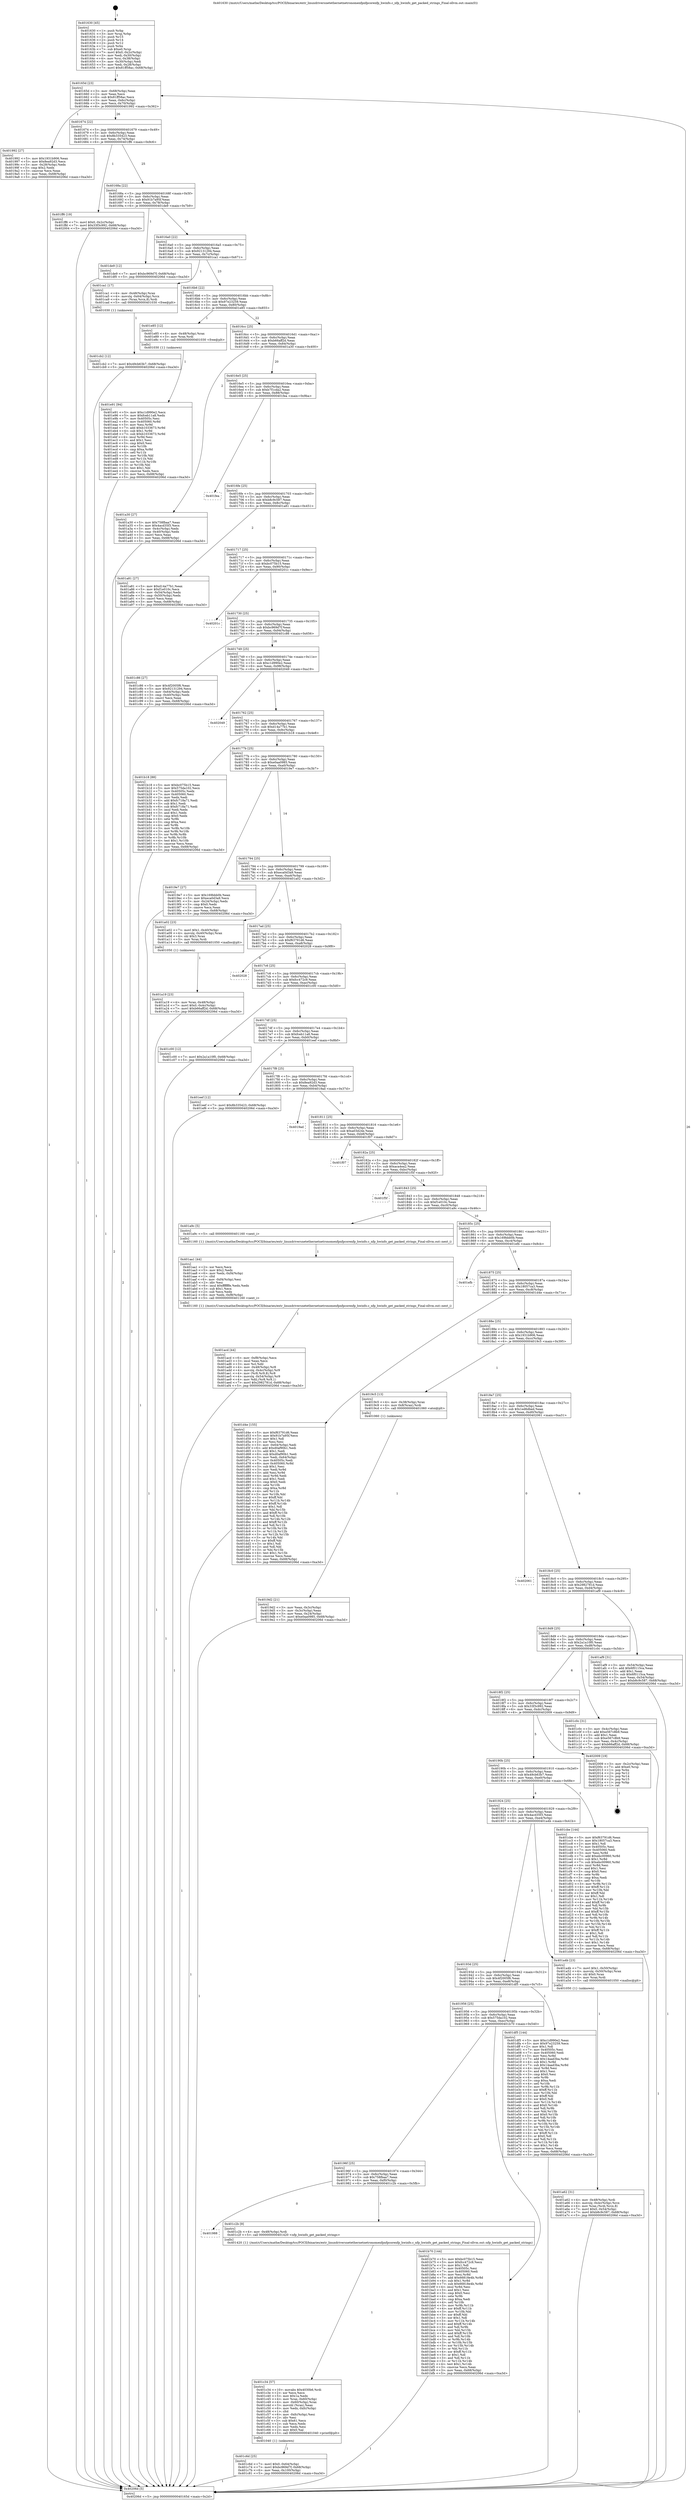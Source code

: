 digraph "0x401630" {
  label = "0x401630 (/mnt/c/Users/mathe/Desktop/tcc/POCII/binaries/extr_linuxdriversnetethernetnetronomenfpnfpcorenfp_hwinfo.c_nfp_hwinfo_get_packed_strings_Final-ollvm.out::main(0))"
  labelloc = "t"
  node[shape=record]

  Entry [label="",width=0.3,height=0.3,shape=circle,fillcolor=black,style=filled]
  "0x40165d" [label="{
     0x40165d [23]\l
     | [instrs]\l
     &nbsp;&nbsp;0x40165d \<+3\>: mov -0x68(%rbp),%eax\l
     &nbsp;&nbsp;0x401660 \<+2\>: mov %eax,%ecx\l
     &nbsp;&nbsp;0x401662 \<+6\>: sub $0x81ff58ac,%ecx\l
     &nbsp;&nbsp;0x401668 \<+3\>: mov %eax,-0x6c(%rbp)\l
     &nbsp;&nbsp;0x40166b \<+3\>: mov %ecx,-0x70(%rbp)\l
     &nbsp;&nbsp;0x40166e \<+6\>: je 0000000000401992 \<main+0x362\>\l
  }"]
  "0x401992" [label="{
     0x401992 [27]\l
     | [instrs]\l
     &nbsp;&nbsp;0x401992 \<+5\>: mov $0x1931b906,%eax\l
     &nbsp;&nbsp;0x401997 \<+5\>: mov $0x8ea92d3,%ecx\l
     &nbsp;&nbsp;0x40199c \<+3\>: mov -0x28(%rbp),%edx\l
     &nbsp;&nbsp;0x40199f \<+3\>: cmp $0x2,%edx\l
     &nbsp;&nbsp;0x4019a2 \<+3\>: cmovne %ecx,%eax\l
     &nbsp;&nbsp;0x4019a5 \<+3\>: mov %eax,-0x68(%rbp)\l
     &nbsp;&nbsp;0x4019a8 \<+5\>: jmp 000000000040206d \<main+0xa3d\>\l
  }"]
  "0x401674" [label="{
     0x401674 [22]\l
     | [instrs]\l
     &nbsp;&nbsp;0x401674 \<+5\>: jmp 0000000000401679 \<main+0x49\>\l
     &nbsp;&nbsp;0x401679 \<+3\>: mov -0x6c(%rbp),%eax\l
     &nbsp;&nbsp;0x40167c \<+5\>: sub $0x8b335423,%eax\l
     &nbsp;&nbsp;0x401681 \<+3\>: mov %eax,-0x74(%rbp)\l
     &nbsp;&nbsp;0x401684 \<+6\>: je 0000000000401ff6 \<main+0x9c6\>\l
  }"]
  "0x40206d" [label="{
     0x40206d [5]\l
     | [instrs]\l
     &nbsp;&nbsp;0x40206d \<+5\>: jmp 000000000040165d \<main+0x2d\>\l
  }"]
  "0x401630" [label="{
     0x401630 [45]\l
     | [instrs]\l
     &nbsp;&nbsp;0x401630 \<+1\>: push %rbp\l
     &nbsp;&nbsp;0x401631 \<+3\>: mov %rsp,%rbp\l
     &nbsp;&nbsp;0x401634 \<+2\>: push %r15\l
     &nbsp;&nbsp;0x401636 \<+2\>: push %r14\l
     &nbsp;&nbsp;0x401638 \<+2\>: push %r12\l
     &nbsp;&nbsp;0x40163a \<+1\>: push %rbx\l
     &nbsp;&nbsp;0x40163b \<+7\>: sub $0xe0,%rsp\l
     &nbsp;&nbsp;0x401642 \<+7\>: movl $0x0,-0x2c(%rbp)\l
     &nbsp;&nbsp;0x401649 \<+3\>: mov %edi,-0x30(%rbp)\l
     &nbsp;&nbsp;0x40164c \<+4\>: mov %rsi,-0x38(%rbp)\l
     &nbsp;&nbsp;0x401650 \<+3\>: mov -0x30(%rbp),%edi\l
     &nbsp;&nbsp;0x401653 \<+3\>: mov %edi,-0x28(%rbp)\l
     &nbsp;&nbsp;0x401656 \<+7\>: movl $0x81ff58ac,-0x68(%rbp)\l
  }"]
  Exit [label="",width=0.3,height=0.3,shape=circle,fillcolor=black,style=filled,peripheries=2]
  "0x401ff6" [label="{
     0x401ff6 [19]\l
     | [instrs]\l
     &nbsp;&nbsp;0x401ff6 \<+7\>: movl $0x0,-0x2c(%rbp)\l
     &nbsp;&nbsp;0x401ffd \<+7\>: movl $0x33f3c992,-0x68(%rbp)\l
     &nbsp;&nbsp;0x402004 \<+5\>: jmp 000000000040206d \<main+0xa3d\>\l
  }"]
  "0x40168a" [label="{
     0x40168a [22]\l
     | [instrs]\l
     &nbsp;&nbsp;0x40168a \<+5\>: jmp 000000000040168f \<main+0x5f\>\l
     &nbsp;&nbsp;0x40168f \<+3\>: mov -0x6c(%rbp),%eax\l
     &nbsp;&nbsp;0x401692 \<+5\>: sub $0x91b7a95f,%eax\l
     &nbsp;&nbsp;0x401697 \<+3\>: mov %eax,-0x78(%rbp)\l
     &nbsp;&nbsp;0x40169a \<+6\>: je 0000000000401de9 \<main+0x7b9\>\l
  }"]
  "0x401e91" [label="{
     0x401e91 [94]\l
     | [instrs]\l
     &nbsp;&nbsp;0x401e91 \<+5\>: mov $0xc1d990e2,%ecx\l
     &nbsp;&nbsp;0x401e96 \<+5\>: mov $0xfceb11a8,%edx\l
     &nbsp;&nbsp;0x401e9b \<+7\>: mov 0x40505c,%esi\l
     &nbsp;&nbsp;0x401ea2 \<+8\>: mov 0x405060,%r8d\l
     &nbsp;&nbsp;0x401eaa \<+3\>: mov %esi,%r9d\l
     &nbsp;&nbsp;0x401ead \<+7\>: add $0xb1033673,%r9d\l
     &nbsp;&nbsp;0x401eb4 \<+4\>: sub $0x1,%r9d\l
     &nbsp;&nbsp;0x401eb8 \<+7\>: sub $0xb1033673,%r9d\l
     &nbsp;&nbsp;0x401ebf \<+4\>: imul %r9d,%esi\l
     &nbsp;&nbsp;0x401ec3 \<+3\>: and $0x1,%esi\l
     &nbsp;&nbsp;0x401ec6 \<+3\>: cmp $0x0,%esi\l
     &nbsp;&nbsp;0x401ec9 \<+4\>: sete %r10b\l
     &nbsp;&nbsp;0x401ecd \<+4\>: cmp $0xa,%r8d\l
     &nbsp;&nbsp;0x401ed1 \<+4\>: setl %r11b\l
     &nbsp;&nbsp;0x401ed5 \<+3\>: mov %r10b,%bl\l
     &nbsp;&nbsp;0x401ed8 \<+3\>: and %r11b,%bl\l
     &nbsp;&nbsp;0x401edb \<+3\>: xor %r11b,%r10b\l
     &nbsp;&nbsp;0x401ede \<+3\>: or %r10b,%bl\l
     &nbsp;&nbsp;0x401ee1 \<+3\>: test $0x1,%bl\l
     &nbsp;&nbsp;0x401ee4 \<+3\>: cmovne %edx,%ecx\l
     &nbsp;&nbsp;0x401ee7 \<+3\>: mov %ecx,-0x68(%rbp)\l
     &nbsp;&nbsp;0x401eea \<+5\>: jmp 000000000040206d \<main+0xa3d\>\l
  }"]
  "0x401de9" [label="{
     0x401de9 [12]\l
     | [instrs]\l
     &nbsp;&nbsp;0x401de9 \<+7\>: movl $0xbc969d7f,-0x68(%rbp)\l
     &nbsp;&nbsp;0x401df0 \<+5\>: jmp 000000000040206d \<main+0xa3d\>\l
  }"]
  "0x4016a0" [label="{
     0x4016a0 [22]\l
     | [instrs]\l
     &nbsp;&nbsp;0x4016a0 \<+5\>: jmp 00000000004016a5 \<main+0x75\>\l
     &nbsp;&nbsp;0x4016a5 \<+3\>: mov -0x6c(%rbp),%eax\l
     &nbsp;&nbsp;0x4016a8 \<+5\>: sub $0x92131294,%eax\l
     &nbsp;&nbsp;0x4016ad \<+3\>: mov %eax,-0x7c(%rbp)\l
     &nbsp;&nbsp;0x4016b0 \<+6\>: je 0000000000401ca1 \<main+0x671\>\l
  }"]
  "0x401cb2" [label="{
     0x401cb2 [12]\l
     | [instrs]\l
     &nbsp;&nbsp;0x401cb2 \<+7\>: movl $0x49cb63b7,-0x68(%rbp)\l
     &nbsp;&nbsp;0x401cb9 \<+5\>: jmp 000000000040206d \<main+0xa3d\>\l
  }"]
  "0x401ca1" [label="{
     0x401ca1 [17]\l
     | [instrs]\l
     &nbsp;&nbsp;0x401ca1 \<+4\>: mov -0x48(%rbp),%rax\l
     &nbsp;&nbsp;0x401ca5 \<+4\>: movslq -0x64(%rbp),%rcx\l
     &nbsp;&nbsp;0x401ca9 \<+4\>: mov (%rax,%rcx,8),%rdi\l
     &nbsp;&nbsp;0x401cad \<+5\>: call 0000000000401030 \<free@plt\>\l
     | [calls]\l
     &nbsp;&nbsp;0x401030 \{1\} (unknown)\l
  }"]
  "0x4016b6" [label="{
     0x4016b6 [22]\l
     | [instrs]\l
     &nbsp;&nbsp;0x4016b6 \<+5\>: jmp 00000000004016bb \<main+0x8b\>\l
     &nbsp;&nbsp;0x4016bb \<+3\>: mov -0x6c(%rbp),%eax\l
     &nbsp;&nbsp;0x4016be \<+5\>: sub $0x97e23259,%eax\l
     &nbsp;&nbsp;0x4016c3 \<+3\>: mov %eax,-0x80(%rbp)\l
     &nbsp;&nbsp;0x4016c6 \<+6\>: je 0000000000401e85 \<main+0x855\>\l
  }"]
  "0x401c6d" [label="{
     0x401c6d [25]\l
     | [instrs]\l
     &nbsp;&nbsp;0x401c6d \<+7\>: movl $0x0,-0x64(%rbp)\l
     &nbsp;&nbsp;0x401c74 \<+7\>: movl $0xbc969d7f,-0x68(%rbp)\l
     &nbsp;&nbsp;0x401c7b \<+6\>: mov %eax,-0x100(%rbp)\l
     &nbsp;&nbsp;0x401c81 \<+5\>: jmp 000000000040206d \<main+0xa3d\>\l
  }"]
  "0x401e85" [label="{
     0x401e85 [12]\l
     | [instrs]\l
     &nbsp;&nbsp;0x401e85 \<+4\>: mov -0x48(%rbp),%rax\l
     &nbsp;&nbsp;0x401e89 \<+3\>: mov %rax,%rdi\l
     &nbsp;&nbsp;0x401e8c \<+5\>: call 0000000000401030 \<free@plt\>\l
     | [calls]\l
     &nbsp;&nbsp;0x401030 \{1\} (unknown)\l
  }"]
  "0x4016cc" [label="{
     0x4016cc [25]\l
     | [instrs]\l
     &nbsp;&nbsp;0x4016cc \<+5\>: jmp 00000000004016d1 \<main+0xa1\>\l
     &nbsp;&nbsp;0x4016d1 \<+3\>: mov -0x6c(%rbp),%eax\l
     &nbsp;&nbsp;0x4016d4 \<+5\>: sub $0xb66aff2d,%eax\l
     &nbsp;&nbsp;0x4016d9 \<+6\>: mov %eax,-0x84(%rbp)\l
     &nbsp;&nbsp;0x4016df \<+6\>: je 0000000000401a30 \<main+0x400\>\l
  }"]
  "0x401c34" [label="{
     0x401c34 [57]\l
     | [instrs]\l
     &nbsp;&nbsp;0x401c34 \<+10\>: movabs $0x4030b6,%rdi\l
     &nbsp;&nbsp;0x401c3e \<+2\>: xor %ecx,%ecx\l
     &nbsp;&nbsp;0x401c40 \<+5\>: mov $0x1a,%edx\l
     &nbsp;&nbsp;0x401c45 \<+4\>: mov %rax,-0x60(%rbp)\l
     &nbsp;&nbsp;0x401c49 \<+4\>: mov -0x60(%rbp),%rax\l
     &nbsp;&nbsp;0x401c4d \<+3\>: movsbl (%rax),%eax\l
     &nbsp;&nbsp;0x401c50 \<+6\>: mov %edx,-0xfc(%rbp)\l
     &nbsp;&nbsp;0x401c56 \<+1\>: cltd\l
     &nbsp;&nbsp;0x401c57 \<+6\>: mov -0xfc(%rbp),%esi\l
     &nbsp;&nbsp;0x401c5d \<+2\>: idiv %esi\l
     &nbsp;&nbsp;0x401c5f \<+3\>: sub $0x61,%ecx\l
     &nbsp;&nbsp;0x401c62 \<+2\>: sub %ecx,%edx\l
     &nbsp;&nbsp;0x401c64 \<+2\>: mov %edx,%esi\l
     &nbsp;&nbsp;0x401c66 \<+2\>: mov $0x0,%al\l
     &nbsp;&nbsp;0x401c68 \<+5\>: call 0000000000401040 \<printf@plt\>\l
     | [calls]\l
     &nbsp;&nbsp;0x401040 \{1\} (unknown)\l
  }"]
  "0x401a30" [label="{
     0x401a30 [27]\l
     | [instrs]\l
     &nbsp;&nbsp;0x401a30 \<+5\>: mov $0x758fbaa7,%eax\l
     &nbsp;&nbsp;0x401a35 \<+5\>: mov $0x4acd35f3,%ecx\l
     &nbsp;&nbsp;0x401a3a \<+3\>: mov -0x4c(%rbp),%edx\l
     &nbsp;&nbsp;0x401a3d \<+3\>: cmp -0x40(%rbp),%edx\l
     &nbsp;&nbsp;0x401a40 \<+3\>: cmovl %ecx,%eax\l
     &nbsp;&nbsp;0x401a43 \<+3\>: mov %eax,-0x68(%rbp)\l
     &nbsp;&nbsp;0x401a46 \<+5\>: jmp 000000000040206d \<main+0xa3d\>\l
  }"]
  "0x4016e5" [label="{
     0x4016e5 [25]\l
     | [instrs]\l
     &nbsp;&nbsp;0x4016e5 \<+5\>: jmp 00000000004016ea \<main+0xba\>\l
     &nbsp;&nbsp;0x4016ea \<+3\>: mov -0x6c(%rbp),%eax\l
     &nbsp;&nbsp;0x4016ed \<+5\>: sub $0xb7f1cda2,%eax\l
     &nbsp;&nbsp;0x4016f2 \<+6\>: mov %eax,-0x88(%rbp)\l
     &nbsp;&nbsp;0x4016f8 \<+6\>: je 0000000000401fea \<main+0x9ba\>\l
  }"]
  "0x401988" [label="{
     0x401988\l
  }", style=dashed]
  "0x401fea" [label="{
     0x401fea\l
  }", style=dashed]
  "0x4016fe" [label="{
     0x4016fe [25]\l
     | [instrs]\l
     &nbsp;&nbsp;0x4016fe \<+5\>: jmp 0000000000401703 \<main+0xd3\>\l
     &nbsp;&nbsp;0x401703 \<+3\>: mov -0x6c(%rbp),%eax\l
     &nbsp;&nbsp;0x401706 \<+5\>: sub $0xb8c9c587,%eax\l
     &nbsp;&nbsp;0x40170b \<+6\>: mov %eax,-0x8c(%rbp)\l
     &nbsp;&nbsp;0x401711 \<+6\>: je 0000000000401a81 \<main+0x451\>\l
  }"]
  "0x401c2b" [label="{
     0x401c2b [9]\l
     | [instrs]\l
     &nbsp;&nbsp;0x401c2b \<+4\>: mov -0x48(%rbp),%rdi\l
     &nbsp;&nbsp;0x401c2f \<+5\>: call 0000000000401420 \<nfp_hwinfo_get_packed_strings\>\l
     | [calls]\l
     &nbsp;&nbsp;0x401420 \{1\} (/mnt/c/Users/mathe/Desktop/tcc/POCII/binaries/extr_linuxdriversnetethernetnetronomenfpnfpcorenfp_hwinfo.c_nfp_hwinfo_get_packed_strings_Final-ollvm.out::nfp_hwinfo_get_packed_strings)\l
  }"]
  "0x401a81" [label="{
     0x401a81 [27]\l
     | [instrs]\l
     &nbsp;&nbsp;0x401a81 \<+5\>: mov $0xd14a77b1,%eax\l
     &nbsp;&nbsp;0x401a86 \<+5\>: mov $0xf1e010c,%ecx\l
     &nbsp;&nbsp;0x401a8b \<+3\>: mov -0x54(%rbp),%edx\l
     &nbsp;&nbsp;0x401a8e \<+3\>: cmp -0x50(%rbp),%edx\l
     &nbsp;&nbsp;0x401a91 \<+3\>: cmovl %ecx,%eax\l
     &nbsp;&nbsp;0x401a94 \<+3\>: mov %eax,-0x68(%rbp)\l
     &nbsp;&nbsp;0x401a97 \<+5\>: jmp 000000000040206d \<main+0xa3d\>\l
  }"]
  "0x401717" [label="{
     0x401717 [25]\l
     | [instrs]\l
     &nbsp;&nbsp;0x401717 \<+5\>: jmp 000000000040171c \<main+0xec\>\l
     &nbsp;&nbsp;0x40171c \<+3\>: mov -0x6c(%rbp),%eax\l
     &nbsp;&nbsp;0x40171f \<+5\>: sub $0xbc075b15,%eax\l
     &nbsp;&nbsp;0x401724 \<+6\>: mov %eax,-0x90(%rbp)\l
     &nbsp;&nbsp;0x40172a \<+6\>: je 000000000040201c \<main+0x9ec\>\l
  }"]
  "0x40196f" [label="{
     0x40196f [25]\l
     | [instrs]\l
     &nbsp;&nbsp;0x40196f \<+5\>: jmp 0000000000401974 \<main+0x344\>\l
     &nbsp;&nbsp;0x401974 \<+3\>: mov -0x6c(%rbp),%eax\l
     &nbsp;&nbsp;0x401977 \<+5\>: sub $0x758fbaa7,%eax\l
     &nbsp;&nbsp;0x40197c \<+6\>: mov %eax,-0xf0(%rbp)\l
     &nbsp;&nbsp;0x401982 \<+6\>: je 0000000000401c2b \<main+0x5fb\>\l
  }"]
  "0x40201c" [label="{
     0x40201c\l
  }", style=dashed]
  "0x401730" [label="{
     0x401730 [25]\l
     | [instrs]\l
     &nbsp;&nbsp;0x401730 \<+5\>: jmp 0000000000401735 \<main+0x105\>\l
     &nbsp;&nbsp;0x401735 \<+3\>: mov -0x6c(%rbp),%eax\l
     &nbsp;&nbsp;0x401738 \<+5\>: sub $0xbc969d7f,%eax\l
     &nbsp;&nbsp;0x40173d \<+6\>: mov %eax,-0x94(%rbp)\l
     &nbsp;&nbsp;0x401743 \<+6\>: je 0000000000401c86 \<main+0x656\>\l
  }"]
  "0x401b70" [label="{
     0x401b70 [144]\l
     | [instrs]\l
     &nbsp;&nbsp;0x401b70 \<+5\>: mov $0xbc075b15,%eax\l
     &nbsp;&nbsp;0x401b75 \<+5\>: mov $0xfcc472c9,%ecx\l
     &nbsp;&nbsp;0x401b7a \<+2\>: mov $0x1,%dl\l
     &nbsp;&nbsp;0x401b7c \<+7\>: mov 0x40505c,%esi\l
     &nbsp;&nbsp;0x401b83 \<+7\>: mov 0x405060,%edi\l
     &nbsp;&nbsp;0x401b8a \<+3\>: mov %esi,%r8d\l
     &nbsp;&nbsp;0x401b8d \<+7\>: add $0x66818e4b,%r8d\l
     &nbsp;&nbsp;0x401b94 \<+4\>: sub $0x1,%r8d\l
     &nbsp;&nbsp;0x401b98 \<+7\>: sub $0x66818e4b,%r8d\l
     &nbsp;&nbsp;0x401b9f \<+4\>: imul %r8d,%esi\l
     &nbsp;&nbsp;0x401ba3 \<+3\>: and $0x1,%esi\l
     &nbsp;&nbsp;0x401ba6 \<+3\>: cmp $0x0,%esi\l
     &nbsp;&nbsp;0x401ba9 \<+4\>: sete %r9b\l
     &nbsp;&nbsp;0x401bad \<+3\>: cmp $0xa,%edi\l
     &nbsp;&nbsp;0x401bb0 \<+4\>: setl %r10b\l
     &nbsp;&nbsp;0x401bb4 \<+3\>: mov %r9b,%r11b\l
     &nbsp;&nbsp;0x401bb7 \<+4\>: xor $0xff,%r11b\l
     &nbsp;&nbsp;0x401bbb \<+3\>: mov %r10b,%bl\l
     &nbsp;&nbsp;0x401bbe \<+3\>: xor $0xff,%bl\l
     &nbsp;&nbsp;0x401bc1 \<+3\>: xor $0x1,%dl\l
     &nbsp;&nbsp;0x401bc4 \<+3\>: mov %r11b,%r14b\l
     &nbsp;&nbsp;0x401bc7 \<+4\>: and $0xff,%r14b\l
     &nbsp;&nbsp;0x401bcb \<+3\>: and %dl,%r9b\l
     &nbsp;&nbsp;0x401bce \<+3\>: mov %bl,%r15b\l
     &nbsp;&nbsp;0x401bd1 \<+4\>: and $0xff,%r15b\l
     &nbsp;&nbsp;0x401bd5 \<+3\>: and %dl,%r10b\l
     &nbsp;&nbsp;0x401bd8 \<+3\>: or %r9b,%r14b\l
     &nbsp;&nbsp;0x401bdb \<+3\>: or %r10b,%r15b\l
     &nbsp;&nbsp;0x401bde \<+3\>: xor %r15b,%r14b\l
     &nbsp;&nbsp;0x401be1 \<+3\>: or %bl,%r11b\l
     &nbsp;&nbsp;0x401be4 \<+4\>: xor $0xff,%r11b\l
     &nbsp;&nbsp;0x401be8 \<+3\>: or $0x1,%dl\l
     &nbsp;&nbsp;0x401beb \<+3\>: and %dl,%r11b\l
     &nbsp;&nbsp;0x401bee \<+3\>: or %r11b,%r14b\l
     &nbsp;&nbsp;0x401bf1 \<+4\>: test $0x1,%r14b\l
     &nbsp;&nbsp;0x401bf5 \<+3\>: cmovne %ecx,%eax\l
     &nbsp;&nbsp;0x401bf8 \<+3\>: mov %eax,-0x68(%rbp)\l
     &nbsp;&nbsp;0x401bfb \<+5\>: jmp 000000000040206d \<main+0xa3d\>\l
  }"]
  "0x401c86" [label="{
     0x401c86 [27]\l
     | [instrs]\l
     &nbsp;&nbsp;0x401c86 \<+5\>: mov $0x4f2005f6,%eax\l
     &nbsp;&nbsp;0x401c8b \<+5\>: mov $0x92131294,%ecx\l
     &nbsp;&nbsp;0x401c90 \<+3\>: mov -0x64(%rbp),%edx\l
     &nbsp;&nbsp;0x401c93 \<+3\>: cmp -0x40(%rbp),%edx\l
     &nbsp;&nbsp;0x401c96 \<+3\>: cmovl %ecx,%eax\l
     &nbsp;&nbsp;0x401c99 \<+3\>: mov %eax,-0x68(%rbp)\l
     &nbsp;&nbsp;0x401c9c \<+5\>: jmp 000000000040206d \<main+0xa3d\>\l
  }"]
  "0x401749" [label="{
     0x401749 [25]\l
     | [instrs]\l
     &nbsp;&nbsp;0x401749 \<+5\>: jmp 000000000040174e \<main+0x11e\>\l
     &nbsp;&nbsp;0x40174e \<+3\>: mov -0x6c(%rbp),%eax\l
     &nbsp;&nbsp;0x401751 \<+5\>: sub $0xc1d990e2,%eax\l
     &nbsp;&nbsp;0x401756 \<+6\>: mov %eax,-0x98(%rbp)\l
     &nbsp;&nbsp;0x40175c \<+6\>: je 0000000000402049 \<main+0xa19\>\l
  }"]
  "0x401956" [label="{
     0x401956 [25]\l
     | [instrs]\l
     &nbsp;&nbsp;0x401956 \<+5\>: jmp 000000000040195b \<main+0x32b\>\l
     &nbsp;&nbsp;0x40195b \<+3\>: mov -0x6c(%rbp),%eax\l
     &nbsp;&nbsp;0x40195e \<+5\>: sub $0x575da102,%eax\l
     &nbsp;&nbsp;0x401963 \<+6\>: mov %eax,-0xec(%rbp)\l
     &nbsp;&nbsp;0x401969 \<+6\>: je 0000000000401b70 \<main+0x540\>\l
  }"]
  "0x402049" [label="{
     0x402049\l
  }", style=dashed]
  "0x401762" [label="{
     0x401762 [25]\l
     | [instrs]\l
     &nbsp;&nbsp;0x401762 \<+5\>: jmp 0000000000401767 \<main+0x137\>\l
     &nbsp;&nbsp;0x401767 \<+3\>: mov -0x6c(%rbp),%eax\l
     &nbsp;&nbsp;0x40176a \<+5\>: sub $0xd14a77b1,%eax\l
     &nbsp;&nbsp;0x40176f \<+6\>: mov %eax,-0x9c(%rbp)\l
     &nbsp;&nbsp;0x401775 \<+6\>: je 0000000000401b18 \<main+0x4e8\>\l
  }"]
  "0x401df5" [label="{
     0x401df5 [144]\l
     | [instrs]\l
     &nbsp;&nbsp;0x401df5 \<+5\>: mov $0xc1d990e2,%eax\l
     &nbsp;&nbsp;0x401dfa \<+5\>: mov $0x97e23259,%ecx\l
     &nbsp;&nbsp;0x401dff \<+2\>: mov $0x1,%dl\l
     &nbsp;&nbsp;0x401e01 \<+7\>: mov 0x40505c,%esi\l
     &nbsp;&nbsp;0x401e08 \<+7\>: mov 0x405060,%edi\l
     &nbsp;&nbsp;0x401e0f \<+3\>: mov %esi,%r8d\l
     &nbsp;&nbsp;0x401e12 \<+7\>: add $0x14aad3ba,%r8d\l
     &nbsp;&nbsp;0x401e19 \<+4\>: sub $0x1,%r8d\l
     &nbsp;&nbsp;0x401e1d \<+7\>: sub $0x14aad3ba,%r8d\l
     &nbsp;&nbsp;0x401e24 \<+4\>: imul %r8d,%esi\l
     &nbsp;&nbsp;0x401e28 \<+3\>: and $0x1,%esi\l
     &nbsp;&nbsp;0x401e2b \<+3\>: cmp $0x0,%esi\l
     &nbsp;&nbsp;0x401e2e \<+4\>: sete %r9b\l
     &nbsp;&nbsp;0x401e32 \<+3\>: cmp $0xa,%edi\l
     &nbsp;&nbsp;0x401e35 \<+4\>: setl %r10b\l
     &nbsp;&nbsp;0x401e39 \<+3\>: mov %r9b,%r11b\l
     &nbsp;&nbsp;0x401e3c \<+4\>: xor $0xff,%r11b\l
     &nbsp;&nbsp;0x401e40 \<+3\>: mov %r10b,%bl\l
     &nbsp;&nbsp;0x401e43 \<+3\>: xor $0xff,%bl\l
     &nbsp;&nbsp;0x401e46 \<+3\>: xor $0x0,%dl\l
     &nbsp;&nbsp;0x401e49 \<+3\>: mov %r11b,%r14b\l
     &nbsp;&nbsp;0x401e4c \<+4\>: and $0x0,%r14b\l
     &nbsp;&nbsp;0x401e50 \<+3\>: and %dl,%r9b\l
     &nbsp;&nbsp;0x401e53 \<+3\>: mov %bl,%r15b\l
     &nbsp;&nbsp;0x401e56 \<+4\>: and $0x0,%r15b\l
     &nbsp;&nbsp;0x401e5a \<+3\>: and %dl,%r10b\l
     &nbsp;&nbsp;0x401e5d \<+3\>: or %r9b,%r14b\l
     &nbsp;&nbsp;0x401e60 \<+3\>: or %r10b,%r15b\l
     &nbsp;&nbsp;0x401e63 \<+3\>: xor %r15b,%r14b\l
     &nbsp;&nbsp;0x401e66 \<+3\>: or %bl,%r11b\l
     &nbsp;&nbsp;0x401e69 \<+4\>: xor $0xff,%r11b\l
     &nbsp;&nbsp;0x401e6d \<+3\>: or $0x0,%dl\l
     &nbsp;&nbsp;0x401e70 \<+3\>: and %dl,%r11b\l
     &nbsp;&nbsp;0x401e73 \<+3\>: or %r11b,%r14b\l
     &nbsp;&nbsp;0x401e76 \<+4\>: test $0x1,%r14b\l
     &nbsp;&nbsp;0x401e7a \<+3\>: cmovne %ecx,%eax\l
     &nbsp;&nbsp;0x401e7d \<+3\>: mov %eax,-0x68(%rbp)\l
     &nbsp;&nbsp;0x401e80 \<+5\>: jmp 000000000040206d \<main+0xa3d\>\l
  }"]
  "0x401b18" [label="{
     0x401b18 [88]\l
     | [instrs]\l
     &nbsp;&nbsp;0x401b18 \<+5\>: mov $0xbc075b15,%eax\l
     &nbsp;&nbsp;0x401b1d \<+5\>: mov $0x575da102,%ecx\l
     &nbsp;&nbsp;0x401b22 \<+7\>: mov 0x40505c,%edx\l
     &nbsp;&nbsp;0x401b29 \<+7\>: mov 0x405060,%esi\l
     &nbsp;&nbsp;0x401b30 \<+2\>: mov %edx,%edi\l
     &nbsp;&nbsp;0x401b32 \<+6\>: add $0xfc718a71,%edi\l
     &nbsp;&nbsp;0x401b38 \<+3\>: sub $0x1,%edi\l
     &nbsp;&nbsp;0x401b3b \<+6\>: sub $0xfc718a71,%edi\l
     &nbsp;&nbsp;0x401b41 \<+3\>: imul %edi,%edx\l
     &nbsp;&nbsp;0x401b44 \<+3\>: and $0x1,%edx\l
     &nbsp;&nbsp;0x401b47 \<+3\>: cmp $0x0,%edx\l
     &nbsp;&nbsp;0x401b4a \<+4\>: sete %r8b\l
     &nbsp;&nbsp;0x401b4e \<+3\>: cmp $0xa,%esi\l
     &nbsp;&nbsp;0x401b51 \<+4\>: setl %r9b\l
     &nbsp;&nbsp;0x401b55 \<+3\>: mov %r8b,%r10b\l
     &nbsp;&nbsp;0x401b58 \<+3\>: and %r9b,%r10b\l
     &nbsp;&nbsp;0x401b5b \<+3\>: xor %r9b,%r8b\l
     &nbsp;&nbsp;0x401b5e \<+3\>: or %r8b,%r10b\l
     &nbsp;&nbsp;0x401b61 \<+4\>: test $0x1,%r10b\l
     &nbsp;&nbsp;0x401b65 \<+3\>: cmovne %ecx,%eax\l
     &nbsp;&nbsp;0x401b68 \<+3\>: mov %eax,-0x68(%rbp)\l
     &nbsp;&nbsp;0x401b6b \<+5\>: jmp 000000000040206d \<main+0xa3d\>\l
  }"]
  "0x40177b" [label="{
     0x40177b [25]\l
     | [instrs]\l
     &nbsp;&nbsp;0x40177b \<+5\>: jmp 0000000000401780 \<main+0x150\>\l
     &nbsp;&nbsp;0x401780 \<+3\>: mov -0x6c(%rbp),%eax\l
     &nbsp;&nbsp;0x401783 \<+5\>: sub $0xe0aa0985,%eax\l
     &nbsp;&nbsp;0x401788 \<+6\>: mov %eax,-0xa0(%rbp)\l
     &nbsp;&nbsp;0x40178e \<+6\>: je 00000000004019e7 \<main+0x3b7\>\l
  }"]
  "0x401acd" [label="{
     0x401acd [44]\l
     | [instrs]\l
     &nbsp;&nbsp;0x401acd \<+6\>: mov -0xf8(%rbp),%ecx\l
     &nbsp;&nbsp;0x401ad3 \<+3\>: imul %eax,%ecx\l
     &nbsp;&nbsp;0x401ad6 \<+3\>: mov %cl,%dil\l
     &nbsp;&nbsp;0x401ad9 \<+4\>: mov -0x48(%rbp),%r8\l
     &nbsp;&nbsp;0x401add \<+4\>: movslq -0x4c(%rbp),%r9\l
     &nbsp;&nbsp;0x401ae1 \<+4\>: mov (%r8,%r9,8),%r8\l
     &nbsp;&nbsp;0x401ae5 \<+4\>: movslq -0x54(%rbp),%r9\l
     &nbsp;&nbsp;0x401ae9 \<+4\>: mov %dil,(%r8,%r9,1)\l
     &nbsp;&nbsp;0x401aed \<+7\>: movl $0x2982781d,-0x68(%rbp)\l
     &nbsp;&nbsp;0x401af4 \<+5\>: jmp 000000000040206d \<main+0xa3d\>\l
  }"]
  "0x4019e7" [label="{
     0x4019e7 [27]\l
     | [instrs]\l
     &nbsp;&nbsp;0x4019e7 \<+5\>: mov $0x169bbb0b,%eax\l
     &nbsp;&nbsp;0x4019ec \<+5\>: mov $0xeca0d3a9,%ecx\l
     &nbsp;&nbsp;0x4019f1 \<+3\>: mov -0x24(%rbp),%edx\l
     &nbsp;&nbsp;0x4019f4 \<+3\>: cmp $0x0,%edx\l
     &nbsp;&nbsp;0x4019f7 \<+3\>: cmove %ecx,%eax\l
     &nbsp;&nbsp;0x4019fa \<+3\>: mov %eax,-0x68(%rbp)\l
     &nbsp;&nbsp;0x4019fd \<+5\>: jmp 000000000040206d \<main+0xa3d\>\l
  }"]
  "0x401794" [label="{
     0x401794 [25]\l
     | [instrs]\l
     &nbsp;&nbsp;0x401794 \<+5\>: jmp 0000000000401799 \<main+0x169\>\l
     &nbsp;&nbsp;0x401799 \<+3\>: mov -0x6c(%rbp),%eax\l
     &nbsp;&nbsp;0x40179c \<+5\>: sub $0xeca0d3a9,%eax\l
     &nbsp;&nbsp;0x4017a1 \<+6\>: mov %eax,-0xa4(%rbp)\l
     &nbsp;&nbsp;0x4017a7 \<+6\>: je 0000000000401a02 \<main+0x3d2\>\l
  }"]
  "0x401aa1" [label="{
     0x401aa1 [44]\l
     | [instrs]\l
     &nbsp;&nbsp;0x401aa1 \<+2\>: xor %ecx,%ecx\l
     &nbsp;&nbsp;0x401aa3 \<+5\>: mov $0x2,%edx\l
     &nbsp;&nbsp;0x401aa8 \<+6\>: mov %edx,-0xf4(%rbp)\l
     &nbsp;&nbsp;0x401aae \<+1\>: cltd\l
     &nbsp;&nbsp;0x401aaf \<+6\>: mov -0xf4(%rbp),%esi\l
     &nbsp;&nbsp;0x401ab5 \<+2\>: idiv %esi\l
     &nbsp;&nbsp;0x401ab7 \<+6\>: imul $0xfffffffe,%edx,%edx\l
     &nbsp;&nbsp;0x401abd \<+3\>: sub $0x1,%ecx\l
     &nbsp;&nbsp;0x401ac0 \<+2\>: sub %ecx,%edx\l
     &nbsp;&nbsp;0x401ac2 \<+6\>: mov %edx,-0xf8(%rbp)\l
     &nbsp;&nbsp;0x401ac8 \<+5\>: call 0000000000401160 \<next_i\>\l
     | [calls]\l
     &nbsp;&nbsp;0x401160 \{1\} (/mnt/c/Users/mathe/Desktop/tcc/POCII/binaries/extr_linuxdriversnetethernetnetronomenfpnfpcorenfp_hwinfo.c_nfp_hwinfo_get_packed_strings_Final-ollvm.out::next_i)\l
  }"]
  "0x401a02" [label="{
     0x401a02 [23]\l
     | [instrs]\l
     &nbsp;&nbsp;0x401a02 \<+7\>: movl $0x1,-0x40(%rbp)\l
     &nbsp;&nbsp;0x401a09 \<+4\>: movslq -0x40(%rbp),%rax\l
     &nbsp;&nbsp;0x401a0d \<+4\>: shl $0x3,%rax\l
     &nbsp;&nbsp;0x401a11 \<+3\>: mov %rax,%rdi\l
     &nbsp;&nbsp;0x401a14 \<+5\>: call 0000000000401050 \<malloc@plt\>\l
     | [calls]\l
     &nbsp;&nbsp;0x401050 \{1\} (unknown)\l
  }"]
  "0x4017ad" [label="{
     0x4017ad [25]\l
     | [instrs]\l
     &nbsp;&nbsp;0x4017ad \<+5\>: jmp 00000000004017b2 \<main+0x182\>\l
     &nbsp;&nbsp;0x4017b2 \<+3\>: mov -0x6c(%rbp),%eax\l
     &nbsp;&nbsp;0x4017b5 \<+5\>: sub $0xf63791d6,%eax\l
     &nbsp;&nbsp;0x4017ba \<+6\>: mov %eax,-0xa8(%rbp)\l
     &nbsp;&nbsp;0x4017c0 \<+6\>: je 0000000000402028 \<main+0x9f8\>\l
  }"]
  "0x401a62" [label="{
     0x401a62 [31]\l
     | [instrs]\l
     &nbsp;&nbsp;0x401a62 \<+4\>: mov -0x48(%rbp),%rdi\l
     &nbsp;&nbsp;0x401a66 \<+4\>: movslq -0x4c(%rbp),%rcx\l
     &nbsp;&nbsp;0x401a6a \<+4\>: mov %rax,(%rdi,%rcx,8)\l
     &nbsp;&nbsp;0x401a6e \<+7\>: movl $0x0,-0x54(%rbp)\l
     &nbsp;&nbsp;0x401a75 \<+7\>: movl $0xb8c9c587,-0x68(%rbp)\l
     &nbsp;&nbsp;0x401a7c \<+5\>: jmp 000000000040206d \<main+0xa3d\>\l
  }"]
  "0x402028" [label="{
     0x402028\l
  }", style=dashed]
  "0x4017c6" [label="{
     0x4017c6 [25]\l
     | [instrs]\l
     &nbsp;&nbsp;0x4017c6 \<+5\>: jmp 00000000004017cb \<main+0x19b\>\l
     &nbsp;&nbsp;0x4017cb \<+3\>: mov -0x6c(%rbp),%eax\l
     &nbsp;&nbsp;0x4017ce \<+5\>: sub $0xfcc472c9,%eax\l
     &nbsp;&nbsp;0x4017d3 \<+6\>: mov %eax,-0xac(%rbp)\l
     &nbsp;&nbsp;0x4017d9 \<+6\>: je 0000000000401c00 \<main+0x5d0\>\l
  }"]
  "0x40193d" [label="{
     0x40193d [25]\l
     | [instrs]\l
     &nbsp;&nbsp;0x40193d \<+5\>: jmp 0000000000401942 \<main+0x312\>\l
     &nbsp;&nbsp;0x401942 \<+3\>: mov -0x6c(%rbp),%eax\l
     &nbsp;&nbsp;0x401945 \<+5\>: sub $0x4f2005f6,%eax\l
     &nbsp;&nbsp;0x40194a \<+6\>: mov %eax,-0xe8(%rbp)\l
     &nbsp;&nbsp;0x401950 \<+6\>: je 0000000000401df5 \<main+0x7c5\>\l
  }"]
  "0x401c00" [label="{
     0x401c00 [12]\l
     | [instrs]\l
     &nbsp;&nbsp;0x401c00 \<+7\>: movl $0x2a1a10f0,-0x68(%rbp)\l
     &nbsp;&nbsp;0x401c07 \<+5\>: jmp 000000000040206d \<main+0xa3d\>\l
  }"]
  "0x4017df" [label="{
     0x4017df [25]\l
     | [instrs]\l
     &nbsp;&nbsp;0x4017df \<+5\>: jmp 00000000004017e4 \<main+0x1b4\>\l
     &nbsp;&nbsp;0x4017e4 \<+3\>: mov -0x6c(%rbp),%eax\l
     &nbsp;&nbsp;0x4017e7 \<+5\>: sub $0xfceb11a8,%eax\l
     &nbsp;&nbsp;0x4017ec \<+6\>: mov %eax,-0xb0(%rbp)\l
     &nbsp;&nbsp;0x4017f2 \<+6\>: je 0000000000401eef \<main+0x8bf\>\l
  }"]
  "0x401a4b" [label="{
     0x401a4b [23]\l
     | [instrs]\l
     &nbsp;&nbsp;0x401a4b \<+7\>: movl $0x1,-0x50(%rbp)\l
     &nbsp;&nbsp;0x401a52 \<+4\>: movslq -0x50(%rbp),%rax\l
     &nbsp;&nbsp;0x401a56 \<+4\>: shl $0x0,%rax\l
     &nbsp;&nbsp;0x401a5a \<+3\>: mov %rax,%rdi\l
     &nbsp;&nbsp;0x401a5d \<+5\>: call 0000000000401050 \<malloc@plt\>\l
     | [calls]\l
     &nbsp;&nbsp;0x401050 \{1\} (unknown)\l
  }"]
  "0x401eef" [label="{
     0x401eef [12]\l
     | [instrs]\l
     &nbsp;&nbsp;0x401eef \<+7\>: movl $0x8b335423,-0x68(%rbp)\l
     &nbsp;&nbsp;0x401ef6 \<+5\>: jmp 000000000040206d \<main+0xa3d\>\l
  }"]
  "0x4017f8" [label="{
     0x4017f8 [25]\l
     | [instrs]\l
     &nbsp;&nbsp;0x4017f8 \<+5\>: jmp 00000000004017fd \<main+0x1cd\>\l
     &nbsp;&nbsp;0x4017fd \<+3\>: mov -0x6c(%rbp),%eax\l
     &nbsp;&nbsp;0x401800 \<+5\>: sub $0x8ea92d3,%eax\l
     &nbsp;&nbsp;0x401805 \<+6\>: mov %eax,-0xb4(%rbp)\l
     &nbsp;&nbsp;0x40180b \<+6\>: je 00000000004019ad \<main+0x37d\>\l
  }"]
  "0x401924" [label="{
     0x401924 [25]\l
     | [instrs]\l
     &nbsp;&nbsp;0x401924 \<+5\>: jmp 0000000000401929 \<main+0x2f9\>\l
     &nbsp;&nbsp;0x401929 \<+3\>: mov -0x6c(%rbp),%eax\l
     &nbsp;&nbsp;0x40192c \<+5\>: sub $0x4acd35f3,%eax\l
     &nbsp;&nbsp;0x401931 \<+6\>: mov %eax,-0xe4(%rbp)\l
     &nbsp;&nbsp;0x401937 \<+6\>: je 0000000000401a4b \<main+0x41b\>\l
  }"]
  "0x4019ad" [label="{
     0x4019ad\l
  }", style=dashed]
  "0x401811" [label="{
     0x401811 [25]\l
     | [instrs]\l
     &nbsp;&nbsp;0x401811 \<+5\>: jmp 0000000000401816 \<main+0x1e6\>\l
     &nbsp;&nbsp;0x401816 \<+3\>: mov -0x6c(%rbp),%eax\l
     &nbsp;&nbsp;0x401819 \<+5\>: sub $0xa03d24e,%eax\l
     &nbsp;&nbsp;0x40181e \<+6\>: mov %eax,-0xb8(%rbp)\l
     &nbsp;&nbsp;0x401824 \<+6\>: je 0000000000401f07 \<main+0x8d7\>\l
  }"]
  "0x401cbe" [label="{
     0x401cbe [144]\l
     | [instrs]\l
     &nbsp;&nbsp;0x401cbe \<+5\>: mov $0xf63791d6,%eax\l
     &nbsp;&nbsp;0x401cc3 \<+5\>: mov $0x18057ca3,%ecx\l
     &nbsp;&nbsp;0x401cc8 \<+2\>: mov $0x1,%dl\l
     &nbsp;&nbsp;0x401cca \<+7\>: mov 0x40505c,%esi\l
     &nbsp;&nbsp;0x401cd1 \<+7\>: mov 0x405060,%edi\l
     &nbsp;&nbsp;0x401cd8 \<+3\>: mov %esi,%r8d\l
     &nbsp;&nbsp;0x401cdb \<+7\>: add $0xebc00960,%r8d\l
     &nbsp;&nbsp;0x401ce2 \<+4\>: sub $0x1,%r8d\l
     &nbsp;&nbsp;0x401ce6 \<+7\>: sub $0xebc00960,%r8d\l
     &nbsp;&nbsp;0x401ced \<+4\>: imul %r8d,%esi\l
     &nbsp;&nbsp;0x401cf1 \<+3\>: and $0x1,%esi\l
     &nbsp;&nbsp;0x401cf4 \<+3\>: cmp $0x0,%esi\l
     &nbsp;&nbsp;0x401cf7 \<+4\>: sete %r9b\l
     &nbsp;&nbsp;0x401cfb \<+3\>: cmp $0xa,%edi\l
     &nbsp;&nbsp;0x401cfe \<+4\>: setl %r10b\l
     &nbsp;&nbsp;0x401d02 \<+3\>: mov %r9b,%r11b\l
     &nbsp;&nbsp;0x401d05 \<+4\>: xor $0xff,%r11b\l
     &nbsp;&nbsp;0x401d09 \<+3\>: mov %r10b,%bl\l
     &nbsp;&nbsp;0x401d0c \<+3\>: xor $0xff,%bl\l
     &nbsp;&nbsp;0x401d0f \<+3\>: xor $0x1,%dl\l
     &nbsp;&nbsp;0x401d12 \<+3\>: mov %r11b,%r14b\l
     &nbsp;&nbsp;0x401d15 \<+4\>: and $0xff,%r14b\l
     &nbsp;&nbsp;0x401d19 \<+3\>: and %dl,%r9b\l
     &nbsp;&nbsp;0x401d1c \<+3\>: mov %bl,%r15b\l
     &nbsp;&nbsp;0x401d1f \<+4\>: and $0xff,%r15b\l
     &nbsp;&nbsp;0x401d23 \<+3\>: and %dl,%r10b\l
     &nbsp;&nbsp;0x401d26 \<+3\>: or %r9b,%r14b\l
     &nbsp;&nbsp;0x401d29 \<+3\>: or %r10b,%r15b\l
     &nbsp;&nbsp;0x401d2c \<+3\>: xor %r15b,%r14b\l
     &nbsp;&nbsp;0x401d2f \<+3\>: or %bl,%r11b\l
     &nbsp;&nbsp;0x401d32 \<+4\>: xor $0xff,%r11b\l
     &nbsp;&nbsp;0x401d36 \<+3\>: or $0x1,%dl\l
     &nbsp;&nbsp;0x401d39 \<+3\>: and %dl,%r11b\l
     &nbsp;&nbsp;0x401d3c \<+3\>: or %r11b,%r14b\l
     &nbsp;&nbsp;0x401d3f \<+4\>: test $0x1,%r14b\l
     &nbsp;&nbsp;0x401d43 \<+3\>: cmovne %ecx,%eax\l
     &nbsp;&nbsp;0x401d46 \<+3\>: mov %eax,-0x68(%rbp)\l
     &nbsp;&nbsp;0x401d49 \<+5\>: jmp 000000000040206d \<main+0xa3d\>\l
  }"]
  "0x401f07" [label="{
     0x401f07\l
  }", style=dashed]
  "0x40182a" [label="{
     0x40182a [25]\l
     | [instrs]\l
     &nbsp;&nbsp;0x40182a \<+5\>: jmp 000000000040182f \<main+0x1ff\>\l
     &nbsp;&nbsp;0x40182f \<+3\>: mov -0x6c(%rbp),%eax\l
     &nbsp;&nbsp;0x401832 \<+5\>: sub $0xaca4ea2,%eax\l
     &nbsp;&nbsp;0x401837 \<+6\>: mov %eax,-0xbc(%rbp)\l
     &nbsp;&nbsp;0x40183d \<+6\>: je 0000000000401f5f \<main+0x92f\>\l
  }"]
  "0x40190b" [label="{
     0x40190b [25]\l
     | [instrs]\l
     &nbsp;&nbsp;0x40190b \<+5\>: jmp 0000000000401910 \<main+0x2e0\>\l
     &nbsp;&nbsp;0x401910 \<+3\>: mov -0x6c(%rbp),%eax\l
     &nbsp;&nbsp;0x401913 \<+5\>: sub $0x49cb63b7,%eax\l
     &nbsp;&nbsp;0x401918 \<+6\>: mov %eax,-0xe0(%rbp)\l
     &nbsp;&nbsp;0x40191e \<+6\>: je 0000000000401cbe \<main+0x68e\>\l
  }"]
  "0x401f5f" [label="{
     0x401f5f\l
  }", style=dashed]
  "0x401843" [label="{
     0x401843 [25]\l
     | [instrs]\l
     &nbsp;&nbsp;0x401843 \<+5\>: jmp 0000000000401848 \<main+0x218\>\l
     &nbsp;&nbsp;0x401848 \<+3\>: mov -0x6c(%rbp),%eax\l
     &nbsp;&nbsp;0x40184b \<+5\>: sub $0xf1e010c,%eax\l
     &nbsp;&nbsp;0x401850 \<+6\>: mov %eax,-0xc0(%rbp)\l
     &nbsp;&nbsp;0x401856 \<+6\>: je 0000000000401a9c \<main+0x46c\>\l
  }"]
  "0x402009" [label="{
     0x402009 [19]\l
     | [instrs]\l
     &nbsp;&nbsp;0x402009 \<+3\>: mov -0x2c(%rbp),%eax\l
     &nbsp;&nbsp;0x40200c \<+7\>: add $0xe0,%rsp\l
     &nbsp;&nbsp;0x402013 \<+1\>: pop %rbx\l
     &nbsp;&nbsp;0x402014 \<+2\>: pop %r12\l
     &nbsp;&nbsp;0x402016 \<+2\>: pop %r14\l
     &nbsp;&nbsp;0x402018 \<+2\>: pop %r15\l
     &nbsp;&nbsp;0x40201a \<+1\>: pop %rbp\l
     &nbsp;&nbsp;0x40201b \<+1\>: ret\l
  }"]
  "0x401a9c" [label="{
     0x401a9c [5]\l
     | [instrs]\l
     &nbsp;&nbsp;0x401a9c \<+5\>: call 0000000000401160 \<next_i\>\l
     | [calls]\l
     &nbsp;&nbsp;0x401160 \{1\} (/mnt/c/Users/mathe/Desktop/tcc/POCII/binaries/extr_linuxdriversnetethernetnetronomenfpnfpcorenfp_hwinfo.c_nfp_hwinfo_get_packed_strings_Final-ollvm.out::next_i)\l
  }"]
  "0x40185c" [label="{
     0x40185c [25]\l
     | [instrs]\l
     &nbsp;&nbsp;0x40185c \<+5\>: jmp 0000000000401861 \<main+0x231\>\l
     &nbsp;&nbsp;0x401861 \<+3\>: mov -0x6c(%rbp),%eax\l
     &nbsp;&nbsp;0x401864 \<+5\>: sub $0x169bbb0b,%eax\l
     &nbsp;&nbsp;0x401869 \<+6\>: mov %eax,-0xc4(%rbp)\l
     &nbsp;&nbsp;0x40186f \<+6\>: je 0000000000401efb \<main+0x8cb\>\l
  }"]
  "0x4018f2" [label="{
     0x4018f2 [25]\l
     | [instrs]\l
     &nbsp;&nbsp;0x4018f2 \<+5\>: jmp 00000000004018f7 \<main+0x2c7\>\l
     &nbsp;&nbsp;0x4018f7 \<+3\>: mov -0x6c(%rbp),%eax\l
     &nbsp;&nbsp;0x4018fa \<+5\>: sub $0x33f3c992,%eax\l
     &nbsp;&nbsp;0x4018ff \<+6\>: mov %eax,-0xdc(%rbp)\l
     &nbsp;&nbsp;0x401905 \<+6\>: je 0000000000402009 \<main+0x9d9\>\l
  }"]
  "0x401efb" [label="{
     0x401efb\l
  }", style=dashed]
  "0x401875" [label="{
     0x401875 [25]\l
     | [instrs]\l
     &nbsp;&nbsp;0x401875 \<+5\>: jmp 000000000040187a \<main+0x24a\>\l
     &nbsp;&nbsp;0x40187a \<+3\>: mov -0x6c(%rbp),%eax\l
     &nbsp;&nbsp;0x40187d \<+5\>: sub $0x18057ca3,%eax\l
     &nbsp;&nbsp;0x401882 \<+6\>: mov %eax,-0xc8(%rbp)\l
     &nbsp;&nbsp;0x401888 \<+6\>: je 0000000000401d4e \<main+0x71e\>\l
  }"]
  "0x401c0c" [label="{
     0x401c0c [31]\l
     | [instrs]\l
     &nbsp;&nbsp;0x401c0c \<+3\>: mov -0x4c(%rbp),%eax\l
     &nbsp;&nbsp;0x401c0f \<+5\>: add $0xe567c8b9,%eax\l
     &nbsp;&nbsp;0x401c14 \<+3\>: add $0x1,%eax\l
     &nbsp;&nbsp;0x401c17 \<+5\>: sub $0xe567c8b9,%eax\l
     &nbsp;&nbsp;0x401c1c \<+3\>: mov %eax,-0x4c(%rbp)\l
     &nbsp;&nbsp;0x401c1f \<+7\>: movl $0xb66aff2d,-0x68(%rbp)\l
     &nbsp;&nbsp;0x401c26 \<+5\>: jmp 000000000040206d \<main+0xa3d\>\l
  }"]
  "0x401d4e" [label="{
     0x401d4e [155]\l
     | [instrs]\l
     &nbsp;&nbsp;0x401d4e \<+5\>: mov $0xf63791d6,%eax\l
     &nbsp;&nbsp;0x401d53 \<+5\>: mov $0x91b7a95f,%ecx\l
     &nbsp;&nbsp;0x401d58 \<+2\>: mov $0x1,%dl\l
     &nbsp;&nbsp;0x401d5a \<+2\>: xor %esi,%esi\l
     &nbsp;&nbsp;0x401d5c \<+3\>: mov -0x64(%rbp),%edi\l
     &nbsp;&nbsp;0x401d5f \<+6\>: add $0xd0af90b1,%edi\l
     &nbsp;&nbsp;0x401d65 \<+3\>: add $0x1,%edi\l
     &nbsp;&nbsp;0x401d68 \<+6\>: sub $0xd0af90b1,%edi\l
     &nbsp;&nbsp;0x401d6e \<+3\>: mov %edi,-0x64(%rbp)\l
     &nbsp;&nbsp;0x401d71 \<+7\>: mov 0x40505c,%edi\l
     &nbsp;&nbsp;0x401d78 \<+8\>: mov 0x405060,%r8d\l
     &nbsp;&nbsp;0x401d80 \<+3\>: sub $0x1,%esi\l
     &nbsp;&nbsp;0x401d83 \<+3\>: mov %edi,%r9d\l
     &nbsp;&nbsp;0x401d86 \<+3\>: add %esi,%r9d\l
     &nbsp;&nbsp;0x401d89 \<+4\>: imul %r9d,%edi\l
     &nbsp;&nbsp;0x401d8d \<+3\>: and $0x1,%edi\l
     &nbsp;&nbsp;0x401d90 \<+3\>: cmp $0x0,%edi\l
     &nbsp;&nbsp;0x401d93 \<+4\>: sete %r10b\l
     &nbsp;&nbsp;0x401d97 \<+4\>: cmp $0xa,%r8d\l
     &nbsp;&nbsp;0x401d9b \<+4\>: setl %r11b\l
     &nbsp;&nbsp;0x401d9f \<+3\>: mov %r10b,%bl\l
     &nbsp;&nbsp;0x401da2 \<+3\>: xor $0xff,%bl\l
     &nbsp;&nbsp;0x401da5 \<+3\>: mov %r11b,%r14b\l
     &nbsp;&nbsp;0x401da8 \<+4\>: xor $0xff,%r14b\l
     &nbsp;&nbsp;0x401dac \<+3\>: xor $0x1,%dl\l
     &nbsp;&nbsp;0x401daf \<+3\>: mov %bl,%r15b\l
     &nbsp;&nbsp;0x401db2 \<+4\>: and $0xff,%r15b\l
     &nbsp;&nbsp;0x401db6 \<+3\>: and %dl,%r10b\l
     &nbsp;&nbsp;0x401db9 \<+3\>: mov %r14b,%r12b\l
     &nbsp;&nbsp;0x401dbc \<+4\>: and $0xff,%r12b\l
     &nbsp;&nbsp;0x401dc0 \<+3\>: and %dl,%r11b\l
     &nbsp;&nbsp;0x401dc3 \<+3\>: or %r10b,%r15b\l
     &nbsp;&nbsp;0x401dc6 \<+3\>: or %r11b,%r12b\l
     &nbsp;&nbsp;0x401dc9 \<+3\>: xor %r12b,%r15b\l
     &nbsp;&nbsp;0x401dcc \<+3\>: or %r14b,%bl\l
     &nbsp;&nbsp;0x401dcf \<+3\>: xor $0xff,%bl\l
     &nbsp;&nbsp;0x401dd2 \<+3\>: or $0x1,%dl\l
     &nbsp;&nbsp;0x401dd5 \<+2\>: and %dl,%bl\l
     &nbsp;&nbsp;0x401dd7 \<+3\>: or %bl,%r15b\l
     &nbsp;&nbsp;0x401dda \<+4\>: test $0x1,%r15b\l
     &nbsp;&nbsp;0x401dde \<+3\>: cmovne %ecx,%eax\l
     &nbsp;&nbsp;0x401de1 \<+3\>: mov %eax,-0x68(%rbp)\l
     &nbsp;&nbsp;0x401de4 \<+5\>: jmp 000000000040206d \<main+0xa3d\>\l
  }"]
  "0x40188e" [label="{
     0x40188e [25]\l
     | [instrs]\l
     &nbsp;&nbsp;0x40188e \<+5\>: jmp 0000000000401893 \<main+0x263\>\l
     &nbsp;&nbsp;0x401893 \<+3\>: mov -0x6c(%rbp),%eax\l
     &nbsp;&nbsp;0x401896 \<+5\>: sub $0x1931b906,%eax\l
     &nbsp;&nbsp;0x40189b \<+6\>: mov %eax,-0xcc(%rbp)\l
     &nbsp;&nbsp;0x4018a1 \<+6\>: je 00000000004019c5 \<main+0x395\>\l
  }"]
  "0x4018d9" [label="{
     0x4018d9 [25]\l
     | [instrs]\l
     &nbsp;&nbsp;0x4018d9 \<+5\>: jmp 00000000004018de \<main+0x2ae\>\l
     &nbsp;&nbsp;0x4018de \<+3\>: mov -0x6c(%rbp),%eax\l
     &nbsp;&nbsp;0x4018e1 \<+5\>: sub $0x2a1a10f0,%eax\l
     &nbsp;&nbsp;0x4018e6 \<+6\>: mov %eax,-0xd8(%rbp)\l
     &nbsp;&nbsp;0x4018ec \<+6\>: je 0000000000401c0c \<main+0x5dc\>\l
  }"]
  "0x4019c5" [label="{
     0x4019c5 [13]\l
     | [instrs]\l
     &nbsp;&nbsp;0x4019c5 \<+4\>: mov -0x38(%rbp),%rax\l
     &nbsp;&nbsp;0x4019c9 \<+4\>: mov 0x8(%rax),%rdi\l
     &nbsp;&nbsp;0x4019cd \<+5\>: call 0000000000401060 \<atoi@plt\>\l
     | [calls]\l
     &nbsp;&nbsp;0x401060 \{1\} (unknown)\l
  }"]
  "0x4018a7" [label="{
     0x4018a7 [25]\l
     | [instrs]\l
     &nbsp;&nbsp;0x4018a7 \<+5\>: jmp 00000000004018ac \<main+0x27c\>\l
     &nbsp;&nbsp;0x4018ac \<+3\>: mov -0x6c(%rbp),%eax\l
     &nbsp;&nbsp;0x4018af \<+5\>: sub $0x1ed6dbed,%eax\l
     &nbsp;&nbsp;0x4018b4 \<+6\>: mov %eax,-0xd0(%rbp)\l
     &nbsp;&nbsp;0x4018ba \<+6\>: je 0000000000402061 \<main+0xa31\>\l
  }"]
  "0x4019d2" [label="{
     0x4019d2 [21]\l
     | [instrs]\l
     &nbsp;&nbsp;0x4019d2 \<+3\>: mov %eax,-0x3c(%rbp)\l
     &nbsp;&nbsp;0x4019d5 \<+3\>: mov -0x3c(%rbp),%eax\l
     &nbsp;&nbsp;0x4019d8 \<+3\>: mov %eax,-0x24(%rbp)\l
     &nbsp;&nbsp;0x4019db \<+7\>: movl $0xe0aa0985,-0x68(%rbp)\l
     &nbsp;&nbsp;0x4019e2 \<+5\>: jmp 000000000040206d \<main+0xa3d\>\l
  }"]
  "0x401a19" [label="{
     0x401a19 [23]\l
     | [instrs]\l
     &nbsp;&nbsp;0x401a19 \<+4\>: mov %rax,-0x48(%rbp)\l
     &nbsp;&nbsp;0x401a1d \<+7\>: movl $0x0,-0x4c(%rbp)\l
     &nbsp;&nbsp;0x401a24 \<+7\>: movl $0xb66aff2d,-0x68(%rbp)\l
     &nbsp;&nbsp;0x401a2b \<+5\>: jmp 000000000040206d \<main+0xa3d\>\l
  }"]
  "0x401af9" [label="{
     0x401af9 [31]\l
     | [instrs]\l
     &nbsp;&nbsp;0x401af9 \<+3\>: mov -0x54(%rbp),%eax\l
     &nbsp;&nbsp;0x401afc \<+5\>: add $0x6f0115ca,%eax\l
     &nbsp;&nbsp;0x401b01 \<+3\>: add $0x1,%eax\l
     &nbsp;&nbsp;0x401b04 \<+5\>: sub $0x6f0115ca,%eax\l
     &nbsp;&nbsp;0x401b09 \<+3\>: mov %eax,-0x54(%rbp)\l
     &nbsp;&nbsp;0x401b0c \<+7\>: movl $0xb8c9c587,-0x68(%rbp)\l
     &nbsp;&nbsp;0x401b13 \<+5\>: jmp 000000000040206d \<main+0xa3d\>\l
  }"]
  "0x402061" [label="{
     0x402061\l
  }", style=dashed]
  "0x4018c0" [label="{
     0x4018c0 [25]\l
     | [instrs]\l
     &nbsp;&nbsp;0x4018c0 \<+5\>: jmp 00000000004018c5 \<main+0x295\>\l
     &nbsp;&nbsp;0x4018c5 \<+3\>: mov -0x6c(%rbp),%eax\l
     &nbsp;&nbsp;0x4018c8 \<+5\>: sub $0x2982781d,%eax\l
     &nbsp;&nbsp;0x4018cd \<+6\>: mov %eax,-0xd4(%rbp)\l
     &nbsp;&nbsp;0x4018d3 \<+6\>: je 0000000000401af9 \<main+0x4c9\>\l
  }"]
  Entry -> "0x401630" [label=" 1"]
  "0x40165d" -> "0x401992" [label=" 1"]
  "0x40165d" -> "0x401674" [label=" 26"]
  "0x401992" -> "0x40206d" [label=" 1"]
  "0x401630" -> "0x40165d" [label=" 1"]
  "0x40206d" -> "0x40165d" [label=" 26"]
  "0x402009" -> Exit [label=" 1"]
  "0x401674" -> "0x401ff6" [label=" 1"]
  "0x401674" -> "0x40168a" [label=" 25"]
  "0x401ff6" -> "0x40206d" [label=" 1"]
  "0x40168a" -> "0x401de9" [label=" 1"]
  "0x40168a" -> "0x4016a0" [label=" 24"]
  "0x401eef" -> "0x40206d" [label=" 1"]
  "0x4016a0" -> "0x401ca1" [label=" 1"]
  "0x4016a0" -> "0x4016b6" [label=" 23"]
  "0x401e91" -> "0x40206d" [label=" 1"]
  "0x4016b6" -> "0x401e85" [label=" 1"]
  "0x4016b6" -> "0x4016cc" [label=" 22"]
  "0x401e85" -> "0x401e91" [label=" 1"]
  "0x4016cc" -> "0x401a30" [label=" 2"]
  "0x4016cc" -> "0x4016e5" [label=" 20"]
  "0x401df5" -> "0x40206d" [label=" 1"]
  "0x4016e5" -> "0x401fea" [label=" 0"]
  "0x4016e5" -> "0x4016fe" [label=" 20"]
  "0x401de9" -> "0x40206d" [label=" 1"]
  "0x4016fe" -> "0x401a81" [label=" 2"]
  "0x4016fe" -> "0x401717" [label=" 18"]
  "0x401d4e" -> "0x40206d" [label=" 1"]
  "0x401717" -> "0x40201c" [label=" 0"]
  "0x401717" -> "0x401730" [label=" 18"]
  "0x401cb2" -> "0x40206d" [label=" 1"]
  "0x401730" -> "0x401c86" [label=" 2"]
  "0x401730" -> "0x401749" [label=" 16"]
  "0x401ca1" -> "0x401cb2" [label=" 1"]
  "0x401749" -> "0x402049" [label=" 0"]
  "0x401749" -> "0x401762" [label=" 16"]
  "0x401c6d" -> "0x40206d" [label=" 1"]
  "0x401762" -> "0x401b18" [label=" 1"]
  "0x401762" -> "0x40177b" [label=" 15"]
  "0x401c34" -> "0x401c6d" [label=" 1"]
  "0x40177b" -> "0x4019e7" [label=" 1"]
  "0x40177b" -> "0x401794" [label=" 14"]
  "0x40196f" -> "0x401988" [label=" 0"]
  "0x401794" -> "0x401a02" [label=" 1"]
  "0x401794" -> "0x4017ad" [label=" 13"]
  "0x40196f" -> "0x401c2b" [label=" 1"]
  "0x4017ad" -> "0x402028" [label=" 0"]
  "0x4017ad" -> "0x4017c6" [label=" 13"]
  "0x401cbe" -> "0x40206d" [label=" 1"]
  "0x4017c6" -> "0x401c00" [label=" 1"]
  "0x4017c6" -> "0x4017df" [label=" 12"]
  "0x401c0c" -> "0x40206d" [label=" 1"]
  "0x4017df" -> "0x401eef" [label=" 1"]
  "0x4017df" -> "0x4017f8" [label=" 11"]
  "0x401c00" -> "0x40206d" [label=" 1"]
  "0x4017f8" -> "0x4019ad" [label=" 0"]
  "0x4017f8" -> "0x401811" [label=" 11"]
  "0x401956" -> "0x40196f" [label=" 1"]
  "0x401811" -> "0x401f07" [label=" 0"]
  "0x401811" -> "0x40182a" [label=" 11"]
  "0x401956" -> "0x401b70" [label=" 1"]
  "0x40182a" -> "0x401f5f" [label=" 0"]
  "0x40182a" -> "0x401843" [label=" 11"]
  "0x40193d" -> "0x401956" [label=" 2"]
  "0x401843" -> "0x401a9c" [label=" 1"]
  "0x401843" -> "0x40185c" [label=" 10"]
  "0x40193d" -> "0x401df5" [label=" 1"]
  "0x40185c" -> "0x401efb" [label=" 0"]
  "0x40185c" -> "0x401875" [label=" 10"]
  "0x401b18" -> "0x40206d" [label=" 1"]
  "0x401875" -> "0x401d4e" [label=" 1"]
  "0x401875" -> "0x40188e" [label=" 9"]
  "0x401af9" -> "0x40206d" [label=" 1"]
  "0x40188e" -> "0x4019c5" [label=" 1"]
  "0x40188e" -> "0x4018a7" [label=" 8"]
  "0x4019c5" -> "0x4019d2" [label=" 1"]
  "0x4019d2" -> "0x40206d" [label=" 1"]
  "0x4019e7" -> "0x40206d" [label=" 1"]
  "0x401a02" -> "0x401a19" [label=" 1"]
  "0x401a19" -> "0x40206d" [label=" 1"]
  "0x401a30" -> "0x40206d" [label=" 2"]
  "0x401aa1" -> "0x401acd" [label=" 1"]
  "0x4018a7" -> "0x402061" [label=" 0"]
  "0x4018a7" -> "0x4018c0" [label=" 8"]
  "0x401a9c" -> "0x401aa1" [label=" 1"]
  "0x4018c0" -> "0x401af9" [label=" 1"]
  "0x4018c0" -> "0x4018d9" [label=" 7"]
  "0x401acd" -> "0x40206d" [label=" 1"]
  "0x4018d9" -> "0x401c0c" [label=" 1"]
  "0x4018d9" -> "0x4018f2" [label=" 6"]
  "0x401c2b" -> "0x401c34" [label=" 1"]
  "0x4018f2" -> "0x402009" [label=" 1"]
  "0x4018f2" -> "0x40190b" [label=" 5"]
  "0x401c86" -> "0x40206d" [label=" 2"]
  "0x40190b" -> "0x401cbe" [label=" 1"]
  "0x40190b" -> "0x401924" [label=" 4"]
  "0x401b70" -> "0x40206d" [label=" 1"]
  "0x401924" -> "0x401a4b" [label=" 1"]
  "0x401924" -> "0x40193d" [label=" 3"]
  "0x401a4b" -> "0x401a62" [label=" 1"]
  "0x401a62" -> "0x40206d" [label=" 1"]
  "0x401a81" -> "0x40206d" [label=" 2"]
}
